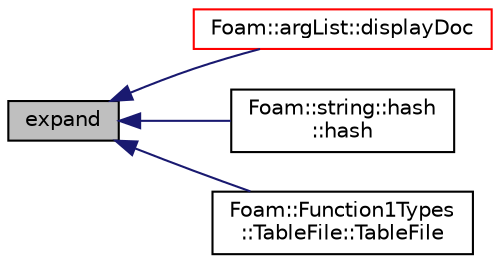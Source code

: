 digraph "expand"
{
  bgcolor="transparent";
  edge [fontname="Helvetica",fontsize="10",labelfontname="Helvetica",labelfontsize="10"];
  node [fontname="Helvetica",fontsize="10",shape=record];
  rankdir="LR";
  Node1 [label="expand",height=0.2,width=0.4,color="black", fillcolor="grey75", style="filled", fontcolor="black"];
  Node1 -> Node2 [dir="back",color="midnightblue",fontsize="10",style="solid",fontname="Helvetica"];
  Node2 [label="Foam::argList::displayDoc",height=0.2,width=0.4,color="red",URL="$a00068.html#a5e97703e7a4558fc3db953c46175f1d2",tooltip="Display documentation in browser. "];
  Node1 -> Node3 [dir="back",color="midnightblue",fontsize="10",style="solid",fontname="Helvetica"];
  Node3 [label="Foam::string::hash\l::hash",height=0.2,width=0.4,color="black",URL="$a00972.html#af5d527ef2a6e3f43563ad4cb15872140"];
  Node1 -> Node4 [dir="back",color="midnightblue",fontsize="10",style="solid",fontname="Helvetica"];
  Node4 [label="Foam::Function1Types\l::TableFile::TableFile",height=0.2,width=0.4,color="black",URL="$a02551.html#a49fc50433511a4447c8e5bb2356359a5",tooltip="Construct from entry name and Istream. "];
}
